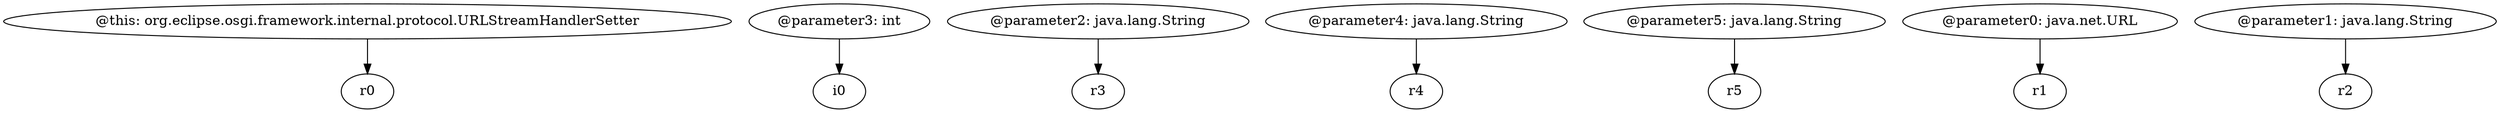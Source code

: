 digraph g {
0[label="@this: org.eclipse.osgi.framework.internal.protocol.URLStreamHandlerSetter"]
1[label="r0"]
0->1[label=""]
2[label="@parameter3: int"]
3[label="i0"]
2->3[label=""]
4[label="@parameter2: java.lang.String"]
5[label="r3"]
4->5[label=""]
6[label="@parameter4: java.lang.String"]
7[label="r4"]
6->7[label=""]
8[label="@parameter5: java.lang.String"]
9[label="r5"]
8->9[label=""]
10[label="@parameter0: java.net.URL"]
11[label="r1"]
10->11[label=""]
12[label="@parameter1: java.lang.String"]
13[label="r2"]
12->13[label=""]
}